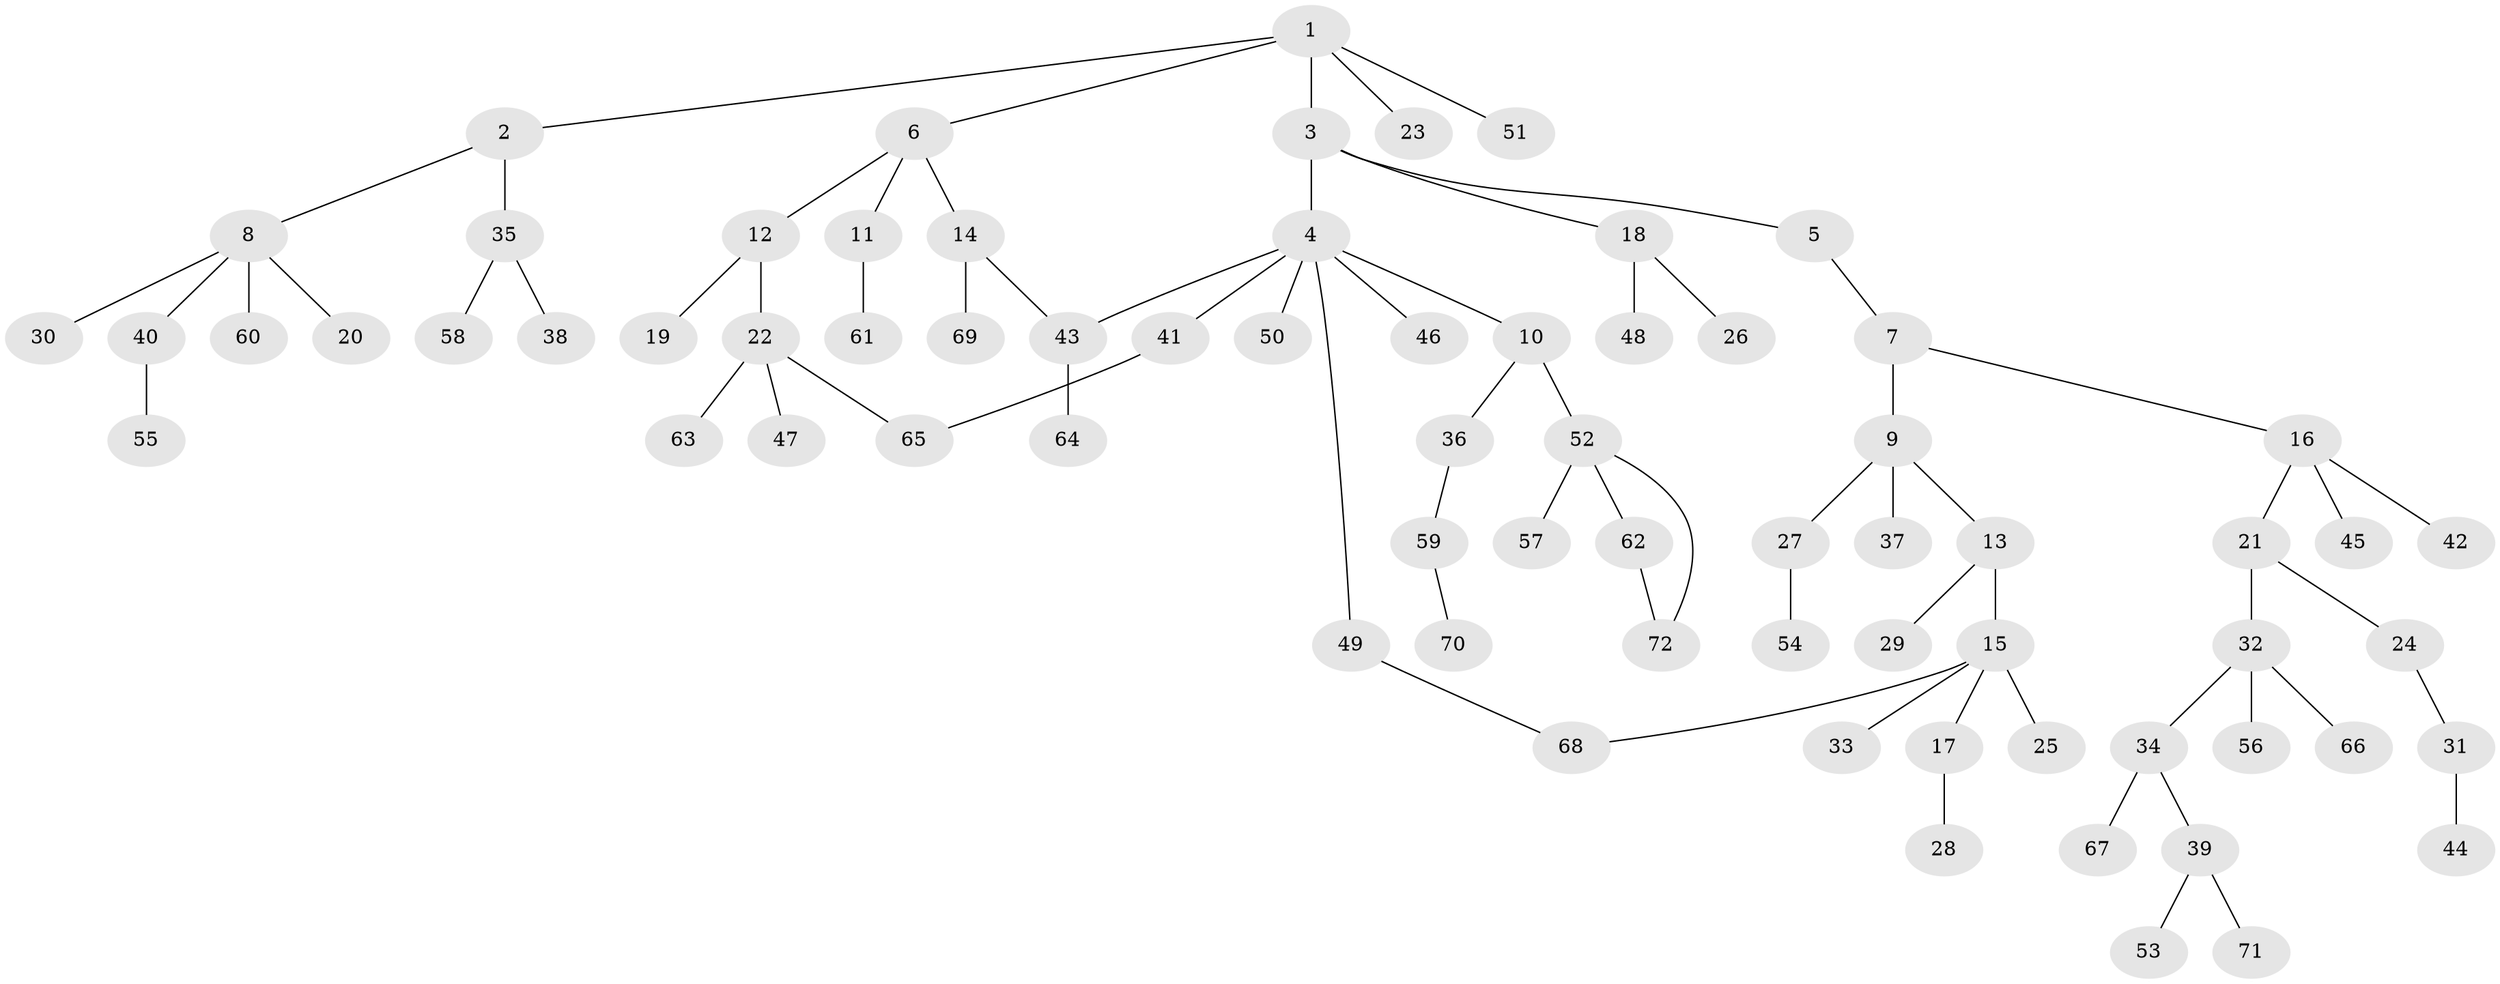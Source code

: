 // coarse degree distribution, {1: 0.8055555555555556, 8: 0.027777777777777776, 3: 0.027777777777777776, 6: 0.027777777777777776, 2: 0.05555555555555555, 10: 0.05555555555555555}
// Generated by graph-tools (version 1.1) at 2025/46/03/04/25 21:46:08]
// undirected, 72 vertices, 75 edges
graph export_dot {
graph [start="1"]
  node [color=gray90,style=filled];
  1;
  2;
  3;
  4;
  5;
  6;
  7;
  8;
  9;
  10;
  11;
  12;
  13;
  14;
  15;
  16;
  17;
  18;
  19;
  20;
  21;
  22;
  23;
  24;
  25;
  26;
  27;
  28;
  29;
  30;
  31;
  32;
  33;
  34;
  35;
  36;
  37;
  38;
  39;
  40;
  41;
  42;
  43;
  44;
  45;
  46;
  47;
  48;
  49;
  50;
  51;
  52;
  53;
  54;
  55;
  56;
  57;
  58;
  59;
  60;
  61;
  62;
  63;
  64;
  65;
  66;
  67;
  68;
  69;
  70;
  71;
  72;
  1 -- 2;
  1 -- 3;
  1 -- 6;
  1 -- 23;
  1 -- 51;
  2 -- 8;
  2 -- 35;
  3 -- 4;
  3 -- 5;
  3 -- 18;
  4 -- 10;
  4 -- 41;
  4 -- 43;
  4 -- 46;
  4 -- 49;
  4 -- 50;
  5 -- 7;
  6 -- 11;
  6 -- 12;
  6 -- 14;
  7 -- 9;
  7 -- 16;
  8 -- 20;
  8 -- 30;
  8 -- 40;
  8 -- 60;
  9 -- 13;
  9 -- 27;
  9 -- 37;
  10 -- 36;
  10 -- 52;
  11 -- 61;
  12 -- 19;
  12 -- 22;
  13 -- 15;
  13 -- 29;
  14 -- 69;
  14 -- 43;
  15 -- 17;
  15 -- 25;
  15 -- 33;
  15 -- 68;
  16 -- 21;
  16 -- 42;
  16 -- 45;
  17 -- 28;
  18 -- 26;
  18 -- 48;
  21 -- 24;
  21 -- 32;
  22 -- 47;
  22 -- 63;
  22 -- 65;
  24 -- 31;
  27 -- 54;
  31 -- 44;
  32 -- 34;
  32 -- 56;
  32 -- 66;
  34 -- 39;
  34 -- 67;
  35 -- 38;
  35 -- 58;
  36 -- 59;
  39 -- 53;
  39 -- 71;
  40 -- 55;
  41 -- 65;
  43 -- 64;
  49 -- 68;
  52 -- 57;
  52 -- 62;
  52 -- 72;
  59 -- 70;
  62 -- 72;
}
